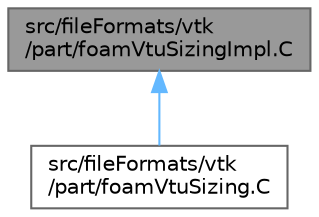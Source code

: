 digraph "src/fileFormats/vtk/part/foamVtuSizingImpl.C"
{
 // LATEX_PDF_SIZE
  bgcolor="transparent";
  edge [fontname=Helvetica,fontsize=10,labelfontname=Helvetica,labelfontsize=10];
  node [fontname=Helvetica,fontsize=10,shape=box,height=0.2,width=0.4];
  Node1 [id="Node000001",label="src/fileFormats/vtk\l/part/foamVtuSizingImpl.C",height=0.2,width=0.4,color="gray40", fillcolor="grey60", style="filled", fontcolor="black",tooltip=" "];
  Node1 -> Node2 [id="edge1_Node000001_Node000002",dir="back",color="steelblue1",style="solid",tooltip=" "];
  Node2 [id="Node000002",label="src/fileFormats/vtk\l/part/foamVtuSizing.C",height=0.2,width=0.4,color="grey40", fillcolor="white", style="filled",URL="$foamVtuSizing_8C.html",tooltip=" "];
}
